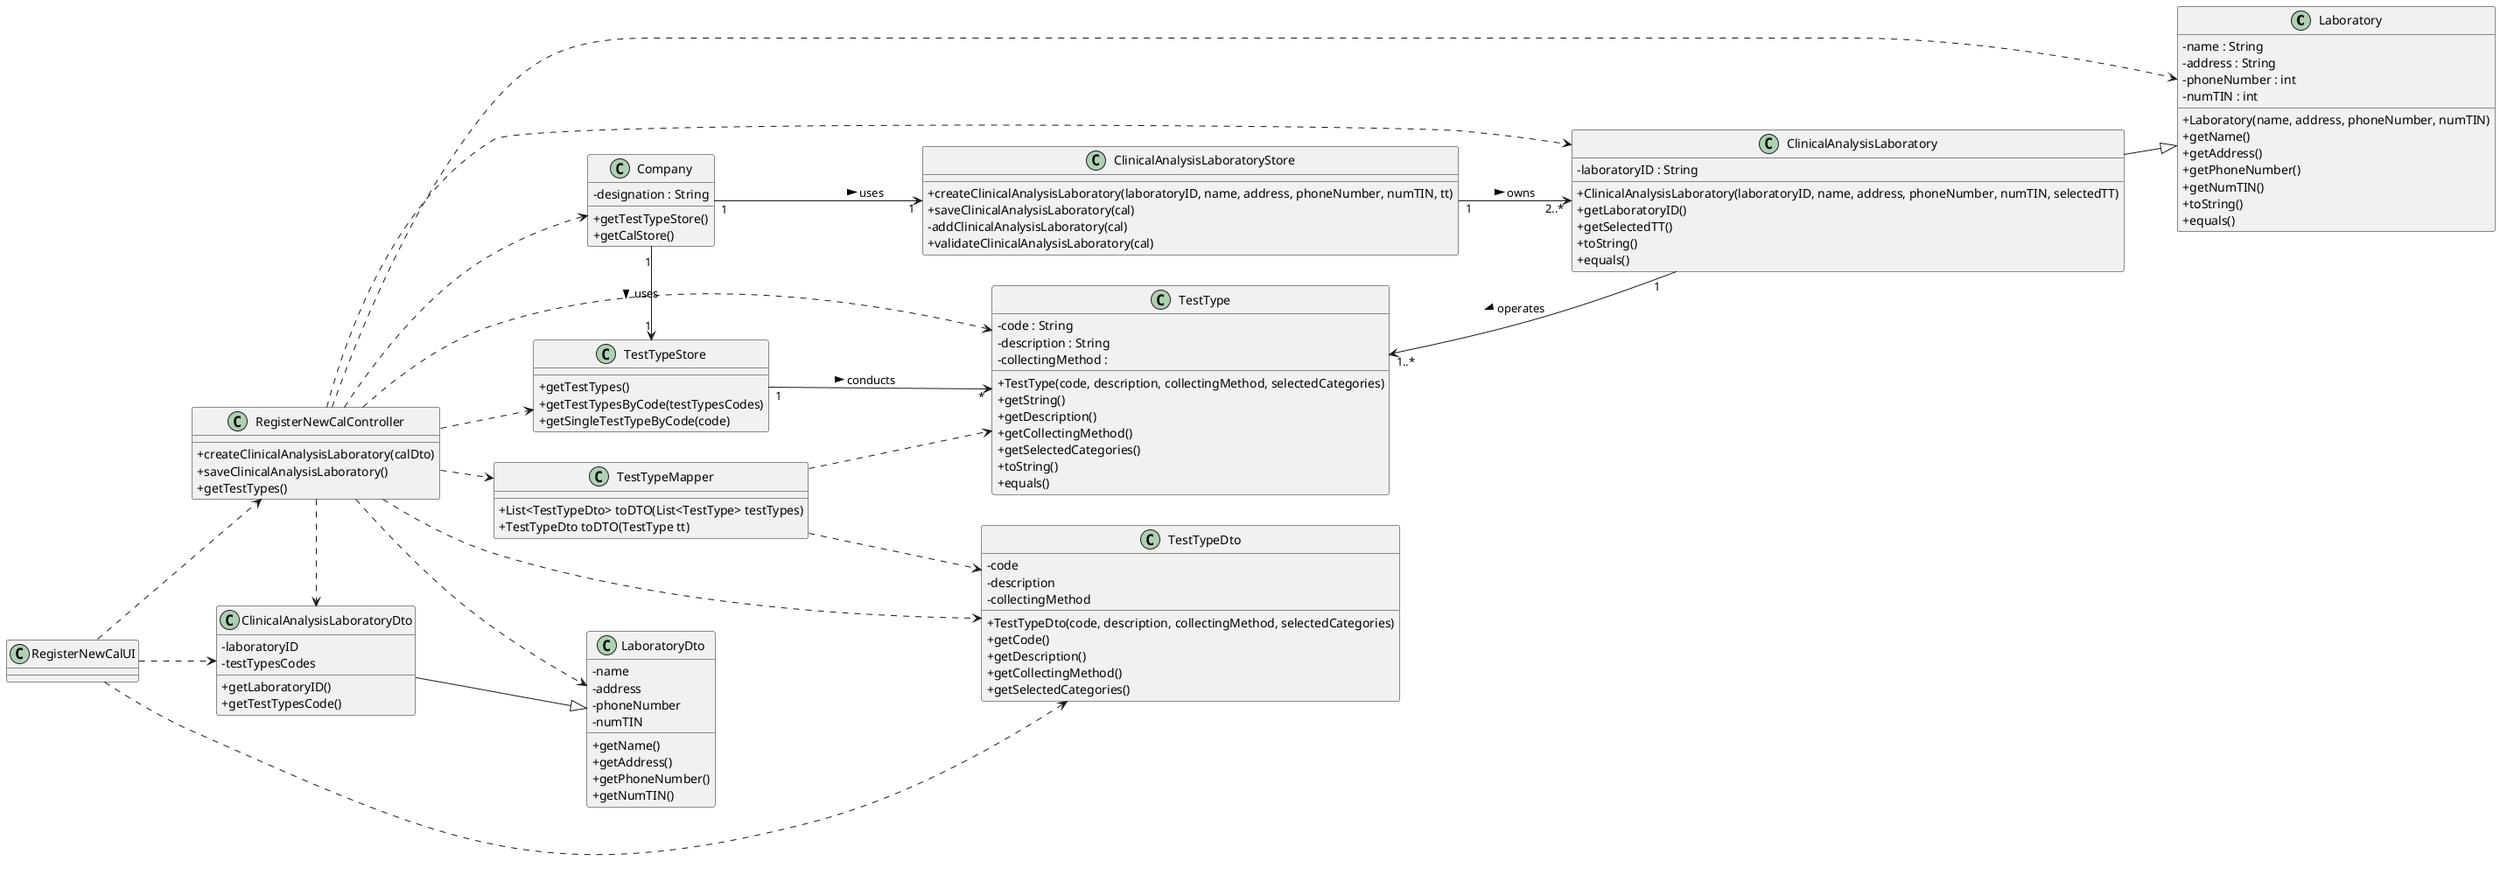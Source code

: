 @startuml
skinparam classAttributeIconSize 0
left to right direction

/'
class App {
+{static} getInstance() : App
+getCurrentSession() : UserSession
}
'/
/'
class UserSession {
+isLoggedInWithRole() : boolean
}
'/

class Laboratory {
-name : String
-address : String
-phoneNumber : int
-numTIN : int
+Laboratory(name, address, phoneNumber, numTIN)
+getName()
+getAddress()
+getPhoneNumber()
+getNumTIN()
+toString()
/'+checkNameRules()
+checkAddressRules()
+checkPhoneNumberRules()
+checkTINNumberRules()'/
+equals()
}

class ClinicalAnalysisLaboratory {
-laboratoryID : String
+ClinicalAnalysisLaboratory(laboratoryID, name, address, phoneNumber, numTIN, selectedTT)
+getLaboratoryID()
+getSelectedTT()
+toString()
/'+checkLaboratoryIDRules()
+checkTestTypesRules()'/
+equals()
}

class TestType {
- code : String
- description : String
- collectingMethod :
+TestType(code, description, collectingMethod, selectedCategories)
+getString()
+getDescription()
+getCollectingMethod()
+getSelectedCategories()
+toString()
/'+checkCode()
+checkDescription()
+checkCollectingMethod()'/
+equals()
}

class Company {
-designation : String
+getTestTypeStore()
+getCalStore()
/'+checkCalDuplicates()'/
/'+getTestTypes()
+getTestTypesByDesignation(selectedTestTypes)'/
}

class TestTypeStore {
+getTestTypes()
+getTestTypesByCode(testTypesCodes)
+getSingleTestTypeByCode(code)
}

/'
class LaboratoryStore {
+createClinicalAnalysisLaboratory(laboratoryID : String, name : String, address : String, phoneNumber : int, numTIN : int, tt)
+saveClinicalAnalysisLaboratory(cal)
-addClinicalAnalysisLaboratory(cal)
+validateClinicalAnalysisLaboratory(cal)
}'/

class RegisterNewCalController {
+createClinicalAnalysisLaboratory(calDto)
+saveClinicalAnalysisLaboratory()
+getTestTypes()
}

class RegisterNewCalUI {}

class TestTypeMapper {
+List<TestTypeDto> toDTO(List<TestType> testTypes)
+TestTypeDto toDTO(TestType tt)
}


class TestTypeDto {
-code
-description
-collectingMethod
+TestTypeDto(code, description, collectingMethod, selectedCategories)
+getCode()
+getDescription()
+getCollectingMethod()
+getSelectedCategories()
}

class LaboratoryDto {
-name
-address
-phoneNumber
-numTIN
+getName()
+getAddress()
+getPhoneNumber()
+getNumTIN()
}

class ClinicalAnalysisLaboratoryDto {
-laboratoryID
-testTypesCodes
+getLaboratoryID()
+getTestTypesCode()
}

class ClinicalAnalysisLaboratoryStore {
+createClinicalAnalysisLaboratory(laboratoryID, name, address, phoneNumber, numTIN, tt)
+saveClinicalAnalysisLaboratory(cal)
-addClinicalAnalysisLaboratory(cal)
+validateClinicalAnalysisLaboratory(cal)
}

RegisterNewCalUI ..> RegisterNewCalController
RegisterNewCalController ..> Laboratory
RegisterNewCalController ..> TestType
RegisterNewCalController ..> ClinicalAnalysisLaboratory
RegisterNewCalController ..> Company
RegisterNewCalController ..> TestTypeStore
/'RegisterNewCalController ..> App
RegisterNewCalController ..> UserSession'/

RegisterNewCalController ..> TestTypeMapper
TestTypeMapper ..> TestType
TestTypeMapper ..> TestTypeDto
RegisterNewCalController ..> TestTypeDto
RegisterNewCalUI ..> TestTypeDto

RegisterNewCalController ..> LaboratoryDto
ClinicalAnalysisLaboratoryDto --|> LaboratoryDto
RegisterNewCalController .> ClinicalAnalysisLaboratoryDto
RegisterNewCalUI ..> ClinicalAnalysisLaboratoryDto





Company "1" -> "1" TestTypeStore : uses >
TestTypeStore "1" -> "*" TestType : conducts >
/'VERIFICAR MULTIPLICIDADE LINHA ABAIXO'/
/'ClinicalAnalysisLaboratory "1" --> "1" Laboratory : is of >'/
/'Laboratory "1" --> "1" LaboratoryStore : uses >'/
Company "1" --> "1" ClinicalAnalysisLaboratoryStore : uses >
ClinicalAnalysisLaboratory "1" -> "1..*" TestType : operates >
ClinicalAnalysisLaboratoryStore "1" --> "2..*" ClinicalAnalysisLaboratory : owns >

/'TestTypeStore -[hidden]-> LaboratoryStore'/

TestType -[hidden]down-> ClinicalAnalysisLaboratory


ClinicalAnalysisLaboratory --|> Laboratory

/'ACRESCENTAR TESTTYPE CHARACTERIZED BY CATEGORY!!!!!!'/



@enduml